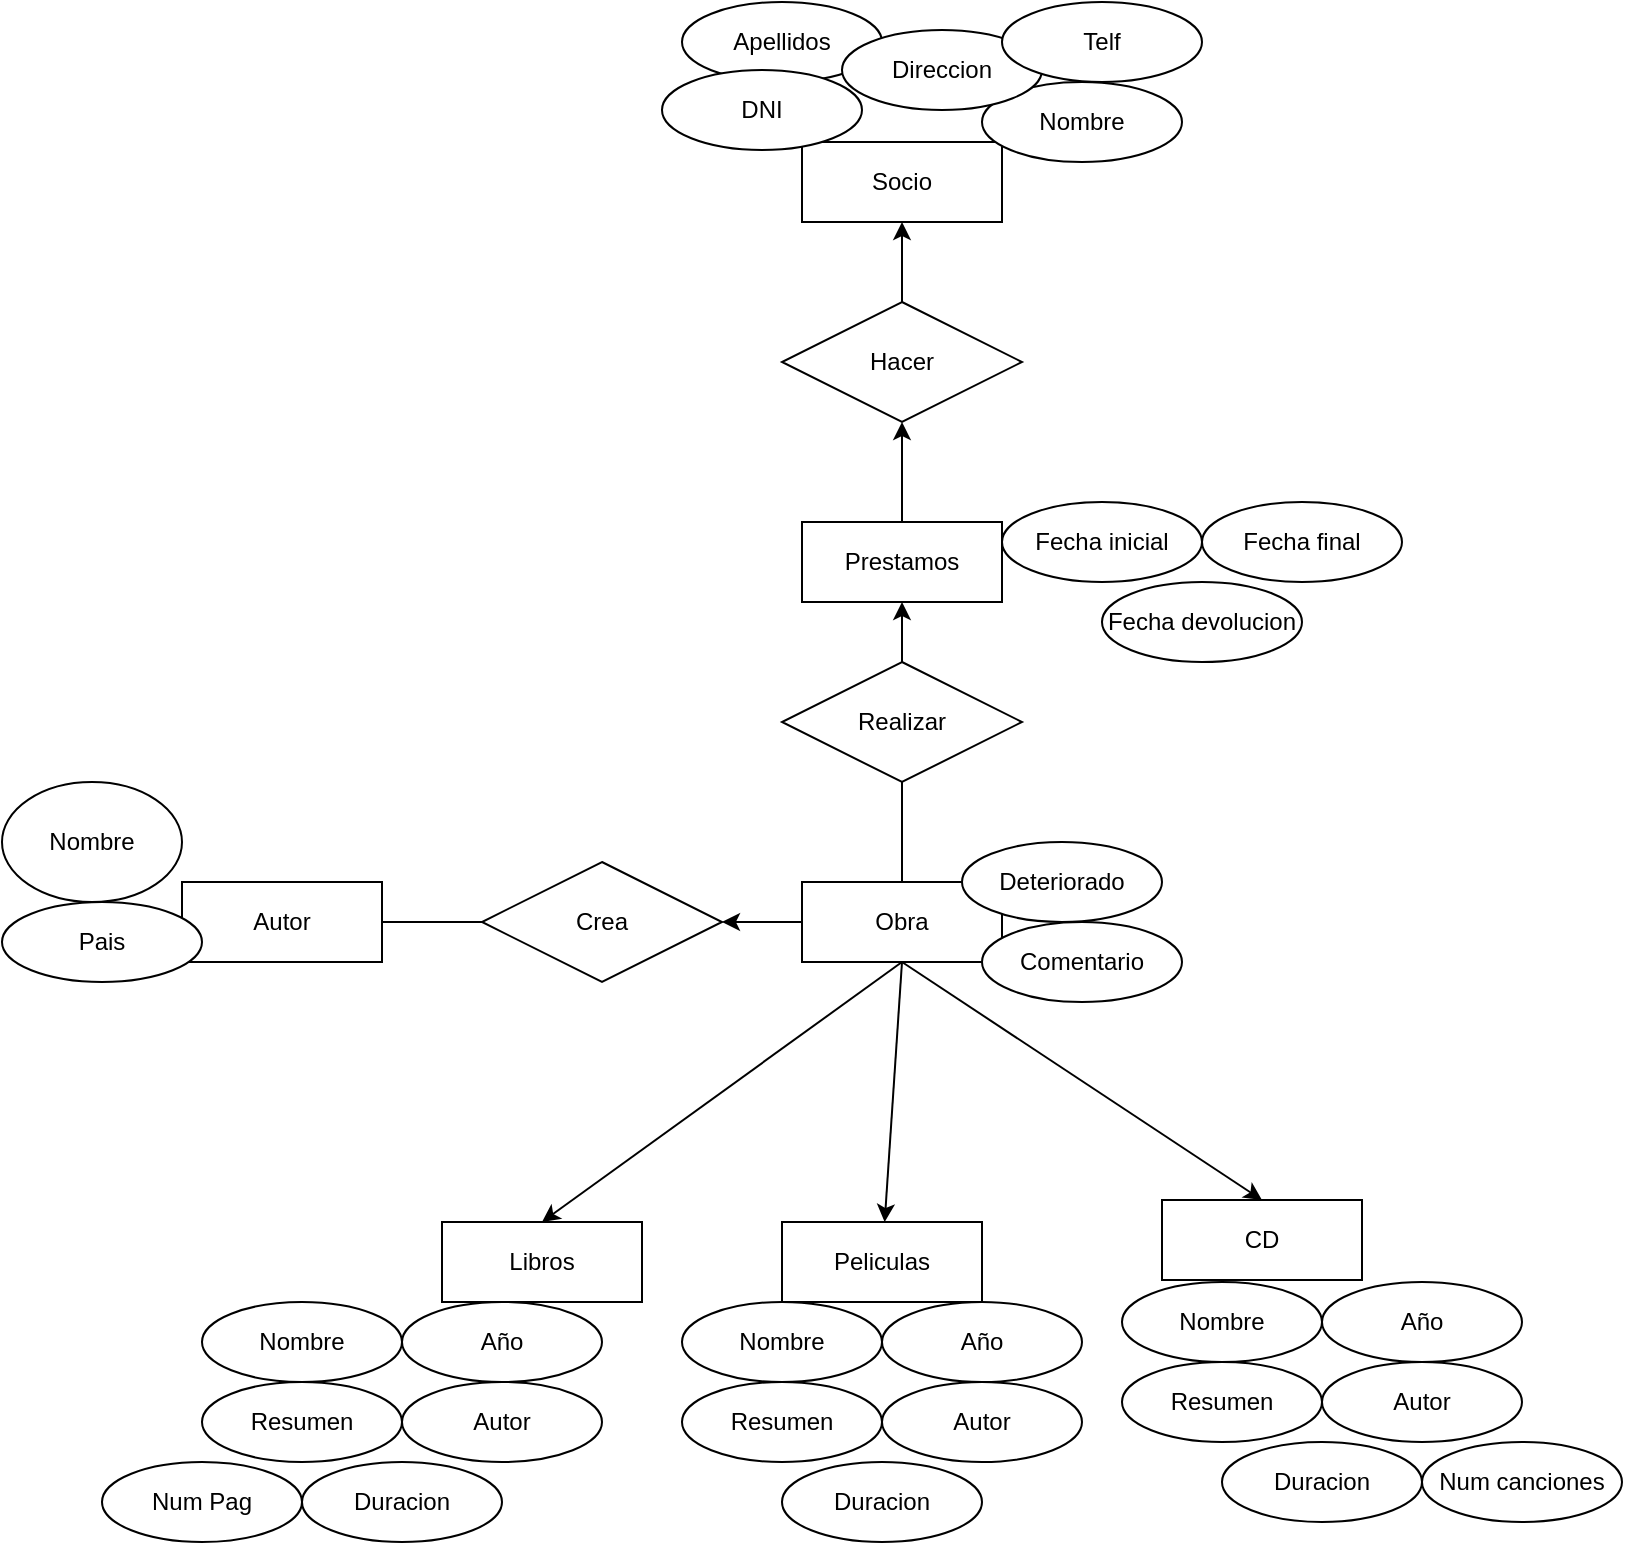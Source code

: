 <mxfile version="17.4.6"><diagram id="6ywpg-A6aeFkKt9F7X6P" name="Page-1"><mxGraphModel dx="1432" dy="320" grid="1" gridSize="10" guides="1" tooltips="1" connect="1" arrows="1" fold="1" page="1" pageScale="1" pageWidth="827" pageHeight="1169" math="0" shadow="0"><root><mxCell id="0"/><mxCell id="1" parent="0"/><mxCell id="UBXJcr-6a_jNQq5gk1VO-46" value="Socio" style="whiteSpace=wrap;html=1;align=center;" vertex="1" parent="1"><mxGeometry x="80" y="600" width="100" height="40" as="geometry"/></mxCell><mxCell id="UBXJcr-6a_jNQq5gk1VO-60" style="edgeStyle=orthogonalEdgeStyle;rounded=0;orthogonalLoop=1;jettySize=auto;html=1;exitX=0.5;exitY=0;exitDx=0;exitDy=0;entryX=0.5;entryY=1;entryDx=0;entryDy=0;" edge="1" parent="1" source="UBXJcr-6a_jNQq5gk1VO-47" target="UBXJcr-6a_jNQq5gk1VO-46"><mxGeometry relative="1" as="geometry"/></mxCell><mxCell id="UBXJcr-6a_jNQq5gk1VO-47" value="Hacer" style="shape=rhombus;perimeter=rhombusPerimeter;whiteSpace=wrap;html=1;align=center;" vertex="1" parent="1"><mxGeometry x="70" y="680" width="120" height="60" as="geometry"/></mxCell><mxCell id="UBXJcr-6a_jNQq5gk1VO-48" value="Peliculas" style="whiteSpace=wrap;html=1;align=center;" vertex="1" parent="1"><mxGeometry x="70" y="1140" width="100" height="40" as="geometry"/></mxCell><mxCell id="UBXJcr-6a_jNQq5gk1VO-49" value="Libros" style="whiteSpace=wrap;html=1;align=center;" vertex="1" parent="1"><mxGeometry x="-100" y="1140" width="100" height="40" as="geometry"/></mxCell><mxCell id="UBXJcr-6a_jNQq5gk1VO-59" style="rounded=0;orthogonalLoop=1;jettySize=auto;html=1;exitX=0.5;exitY=0;exitDx=0;exitDy=0;" edge="1" parent="1" source="UBXJcr-6a_jNQq5gk1VO-50" target="UBXJcr-6a_jNQq5gk1VO-47"><mxGeometry relative="1" as="geometry"/></mxCell><mxCell id="UBXJcr-6a_jNQq5gk1VO-50" value="Prestamos" style="whiteSpace=wrap;html=1;align=center;" vertex="1" parent="1"><mxGeometry x="80" y="790" width="100" height="40" as="geometry"/></mxCell><mxCell id="UBXJcr-6a_jNQq5gk1VO-51" value="Autor" style="whiteSpace=wrap;html=1;align=center;" vertex="1" parent="1"><mxGeometry x="-230" y="970" width="100" height="40" as="geometry"/></mxCell><mxCell id="UBXJcr-6a_jNQq5gk1VO-61" style="edgeStyle=orthogonalEdgeStyle;rounded=0;orthogonalLoop=1;jettySize=auto;html=1;exitX=0;exitY=0.5;exitDx=0;exitDy=0;entryX=1;entryY=0.5;entryDx=0;entryDy=0;" edge="1" parent="1" source="UBXJcr-6a_jNQq5gk1VO-52" target="UBXJcr-6a_jNQq5gk1VO-55"><mxGeometry relative="1" as="geometry"/></mxCell><mxCell id="UBXJcr-6a_jNQq5gk1VO-62" style="rounded=0;orthogonalLoop=1;jettySize=auto;html=1;exitX=0.5;exitY=1;exitDx=0;exitDy=0;entryX=0.5;entryY=0;entryDx=0;entryDy=0;" edge="1" parent="1" source="UBXJcr-6a_jNQq5gk1VO-52" target="UBXJcr-6a_jNQq5gk1VO-49"><mxGeometry relative="1" as="geometry"/></mxCell><mxCell id="UBXJcr-6a_jNQq5gk1VO-63" style="edgeStyle=none;rounded=0;orthogonalLoop=1;jettySize=auto;html=1;exitX=0.5;exitY=1;exitDx=0;exitDy=0;" edge="1" parent="1" source="UBXJcr-6a_jNQq5gk1VO-52" target="UBXJcr-6a_jNQq5gk1VO-48"><mxGeometry relative="1" as="geometry"/></mxCell><mxCell id="UBXJcr-6a_jNQq5gk1VO-64" style="edgeStyle=none;rounded=0;orthogonalLoop=1;jettySize=auto;html=1;exitX=0.5;exitY=1;exitDx=0;exitDy=0;entryX=0.5;entryY=0;entryDx=0;entryDy=0;" edge="1" parent="1" source="UBXJcr-6a_jNQq5gk1VO-52" target="UBXJcr-6a_jNQq5gk1VO-53"><mxGeometry relative="1" as="geometry"/></mxCell><mxCell id="UBXJcr-6a_jNQq5gk1VO-52" value="Obra" style="whiteSpace=wrap;html=1;align=center;" vertex="1" parent="1"><mxGeometry x="80" y="970" width="100" height="40" as="geometry"/></mxCell><mxCell id="UBXJcr-6a_jNQq5gk1VO-53" value="CD" style="whiteSpace=wrap;html=1;align=center;" vertex="1" parent="1"><mxGeometry x="260" y="1129" width="100" height="40" as="geometry"/></mxCell><mxCell id="UBXJcr-6a_jNQq5gk1VO-58" style="edgeStyle=orthogonalEdgeStyle;rounded=0;orthogonalLoop=1;jettySize=auto;html=1;exitX=0.5;exitY=0;exitDx=0;exitDy=0;entryX=0.5;entryY=1;entryDx=0;entryDy=0;" edge="1" parent="1" source="UBXJcr-6a_jNQq5gk1VO-54" target="UBXJcr-6a_jNQq5gk1VO-50"><mxGeometry relative="1" as="geometry"/></mxCell><mxCell id="UBXJcr-6a_jNQq5gk1VO-54" value="Realizar" style="shape=rhombus;perimeter=rhombusPerimeter;whiteSpace=wrap;html=1;align=center;" vertex="1" parent="1"><mxGeometry x="70" y="860" width="120" height="60" as="geometry"/></mxCell><mxCell id="UBXJcr-6a_jNQq5gk1VO-55" value="Crea" style="shape=rhombus;perimeter=rhombusPerimeter;whiteSpace=wrap;html=1;align=center;" vertex="1" parent="1"><mxGeometry x="-80" y="960" width="120" height="60" as="geometry"/></mxCell><mxCell id="UBXJcr-6a_jNQq5gk1VO-56" value="" style="endArrow=none;html=1;rounded=0;entryX=0.5;entryY=0;entryDx=0;entryDy=0;exitX=0.5;exitY=1;exitDx=0;exitDy=0;" edge="1" parent="1" source="UBXJcr-6a_jNQq5gk1VO-54" target="UBXJcr-6a_jNQq5gk1VO-52"><mxGeometry relative="1" as="geometry"><mxPoint x="-240" y="880" as="sourcePoint"/><mxPoint x="-80" y="880" as="targetPoint"/></mxGeometry></mxCell><mxCell id="UBXJcr-6a_jNQq5gk1VO-57" value="" style="endArrow=none;html=1;rounded=0;exitX=1;exitY=0.5;exitDx=0;exitDy=0;entryX=0;entryY=0.5;entryDx=0;entryDy=0;" edge="1" parent="1" source="UBXJcr-6a_jNQq5gk1VO-51" target="UBXJcr-6a_jNQq5gk1VO-55"><mxGeometry relative="1" as="geometry"><mxPoint x="-230" y="890" as="sourcePoint"/><mxPoint x="-70" y="890" as="targetPoint"/></mxGeometry></mxCell><mxCell id="UBXJcr-6a_jNQq5gk1VO-65" value="Nombre" style="ellipse;whiteSpace=wrap;html=1;align=center;" vertex="1" parent="1"><mxGeometry x="20" y="1180" width="100" height="40" as="geometry"/></mxCell><mxCell id="UBXJcr-6a_jNQq5gk1VO-66" value="Año" style="ellipse;whiteSpace=wrap;html=1;align=center;" vertex="1" parent="1"><mxGeometry x="120" y="1180" width="100" height="40" as="geometry"/></mxCell><mxCell id="UBXJcr-6a_jNQq5gk1VO-67" value="Resumen" style="ellipse;whiteSpace=wrap;html=1;align=center;" vertex="1" parent="1"><mxGeometry x="20" y="1220" width="100" height="40" as="geometry"/></mxCell><mxCell id="UBXJcr-6a_jNQq5gk1VO-68" value="Nombre" style="ellipse;whiteSpace=wrap;html=1;align=center;" vertex="1" parent="1"><mxGeometry x="-320" y="920" width="90" height="60" as="geometry"/></mxCell><mxCell id="UBXJcr-6a_jNQq5gk1VO-70" value="Pais" style="ellipse;whiteSpace=wrap;html=1;align=center;" vertex="1" parent="1"><mxGeometry x="-320" y="980" width="100" height="40" as="geometry"/></mxCell><mxCell id="UBXJcr-6a_jNQq5gk1VO-71" value="Nombre" style="ellipse;whiteSpace=wrap;html=1;align=center;" vertex="1" parent="1"><mxGeometry x="170" y="570" width="100" height="40" as="geometry"/></mxCell><mxCell id="UBXJcr-6a_jNQq5gk1VO-72" value="Apellidos" style="ellipse;whiteSpace=wrap;html=1;align=center;" vertex="1" parent="1"><mxGeometry x="20" y="530" width="100" height="40" as="geometry"/></mxCell><mxCell id="UBXJcr-6a_jNQq5gk1VO-73" value="DNI" style="ellipse;whiteSpace=wrap;html=1;align=center;" vertex="1" parent="1"><mxGeometry x="10" y="564" width="100" height="40" as="geometry"/></mxCell><mxCell id="UBXJcr-6a_jNQq5gk1VO-80" value="Deteriorado" style="ellipse;whiteSpace=wrap;html=1;align=center;" vertex="1" parent="1"><mxGeometry x="160" y="950" width="100" height="40" as="geometry"/></mxCell><mxCell id="UBXJcr-6a_jNQq5gk1VO-82" value="Comentario" style="ellipse;whiteSpace=wrap;html=1;align=center;" vertex="1" parent="1"><mxGeometry x="170" y="990" width="100" height="40" as="geometry"/></mxCell><mxCell id="UBXJcr-6a_jNQq5gk1VO-83" value="Fecha inicial" style="ellipse;whiteSpace=wrap;html=1;align=center;" vertex="1" parent="1"><mxGeometry x="180" y="780" width="100" height="40" as="geometry"/></mxCell><mxCell id="UBXJcr-6a_jNQq5gk1VO-84" value="Fecha final" style="ellipse;whiteSpace=wrap;html=1;align=center;" vertex="1" parent="1"><mxGeometry x="280" y="780" width="100" height="40" as="geometry"/></mxCell><mxCell id="UBXJcr-6a_jNQq5gk1VO-85" value="Fecha devolucion" style="ellipse;whiteSpace=wrap;html=1;align=center;" vertex="1" parent="1"><mxGeometry x="230" y="820" width="100" height="40" as="geometry"/></mxCell><mxCell id="UBXJcr-6a_jNQq5gk1VO-86" value="Direccion" style="ellipse;whiteSpace=wrap;html=1;align=center;" vertex="1" parent="1"><mxGeometry x="100" y="544" width="100" height="40" as="geometry"/></mxCell><mxCell id="UBXJcr-6a_jNQq5gk1VO-87" value="Telf" style="ellipse;whiteSpace=wrap;html=1;align=center;" vertex="1" parent="1"><mxGeometry x="180" y="530" width="100" height="40" as="geometry"/></mxCell><mxCell id="UBXJcr-6a_jNQq5gk1VO-88" value="Duracion" style="ellipse;whiteSpace=wrap;html=1;align=center;" vertex="1" parent="1"><mxGeometry x="70" y="1260" width="100" height="40" as="geometry"/></mxCell><mxCell id="UBXJcr-6a_jNQq5gk1VO-89" value="Autor" style="ellipse;whiteSpace=wrap;html=1;align=center;" vertex="1" parent="1"><mxGeometry x="120" y="1220" width="100" height="40" as="geometry"/></mxCell><mxCell id="UBXJcr-6a_jNQq5gk1VO-90" value="Nombre" style="ellipse;whiteSpace=wrap;html=1;align=center;" vertex="1" parent="1"><mxGeometry x="-220" y="1180" width="100" height="40" as="geometry"/></mxCell><mxCell id="UBXJcr-6a_jNQq5gk1VO-91" value="Año" style="ellipse;whiteSpace=wrap;html=1;align=center;" vertex="1" parent="1"><mxGeometry x="-120" y="1180" width="100" height="40" as="geometry"/></mxCell><mxCell id="UBXJcr-6a_jNQq5gk1VO-92" value="Resumen" style="ellipse;whiteSpace=wrap;html=1;align=center;" vertex="1" parent="1"><mxGeometry x="-220" y="1220" width="100" height="40" as="geometry"/></mxCell><mxCell id="UBXJcr-6a_jNQq5gk1VO-93" value="Duracion" style="ellipse;whiteSpace=wrap;html=1;align=center;" vertex="1" parent="1"><mxGeometry x="-170" y="1260" width="100" height="40" as="geometry"/></mxCell><mxCell id="UBXJcr-6a_jNQq5gk1VO-94" value="Autor" style="ellipse;whiteSpace=wrap;html=1;align=center;" vertex="1" parent="1"><mxGeometry x="-120" y="1220" width="100" height="40" as="geometry"/></mxCell><mxCell id="UBXJcr-6a_jNQq5gk1VO-95" value="Num Pag" style="ellipse;whiteSpace=wrap;html=1;align=center;" vertex="1" parent="1"><mxGeometry x="-270" y="1260" width="100" height="40" as="geometry"/></mxCell><mxCell id="UBXJcr-6a_jNQq5gk1VO-96" value="Nombre" style="ellipse;whiteSpace=wrap;html=1;align=center;" vertex="1" parent="1"><mxGeometry x="240" y="1170" width="100" height="40" as="geometry"/></mxCell><mxCell id="UBXJcr-6a_jNQq5gk1VO-97" value="Año" style="ellipse;whiteSpace=wrap;html=1;align=center;" vertex="1" parent="1"><mxGeometry x="340" y="1170" width="100" height="40" as="geometry"/></mxCell><mxCell id="UBXJcr-6a_jNQq5gk1VO-98" value="Resumen" style="ellipse;whiteSpace=wrap;html=1;align=center;" vertex="1" parent="1"><mxGeometry x="240" y="1210" width="100" height="40" as="geometry"/></mxCell><mxCell id="UBXJcr-6a_jNQq5gk1VO-99" value="Duracion" style="ellipse;whiteSpace=wrap;html=1;align=center;" vertex="1" parent="1"><mxGeometry x="290" y="1250" width="100" height="40" as="geometry"/></mxCell><mxCell id="UBXJcr-6a_jNQq5gk1VO-100" value="Autor" style="ellipse;whiteSpace=wrap;html=1;align=center;" vertex="1" parent="1"><mxGeometry x="340" y="1210" width="100" height="40" as="geometry"/></mxCell><mxCell id="UBXJcr-6a_jNQq5gk1VO-101" value="Num canciones" style="ellipse;whiteSpace=wrap;html=1;align=center;" vertex="1" parent="1"><mxGeometry x="390" y="1250" width="100" height="40" as="geometry"/></mxCell></root></mxGraphModel></diagram></mxfile>